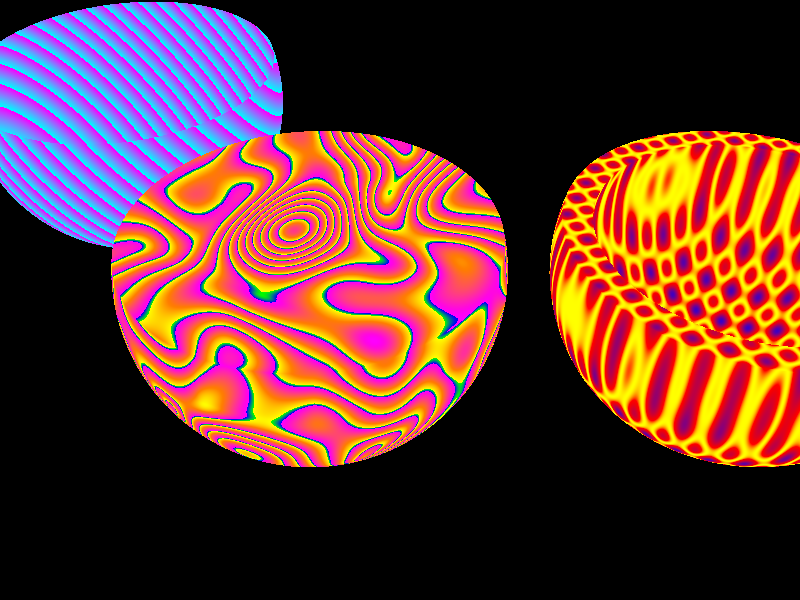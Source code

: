 // Persistence Of Vision raytracer version 3.1 sample file.
// Clipped_by example

global_settings { assumed_gamma 2.2 }

#include "colors.inc"           // Standard colors library
#include "textures.inc"         // LOTS of neat textures.  Lots of NEW textures.

camera {
   location <2.0, 4, -4>
   direction <0.0, 0.0, 1.5>
   up  <0.0, 1.0, 0.0>
   right <4/3, 0.0, 0.0>
   look_at <0, 0, 0>
}


// Light source
#declare Grayscale = 0.25;
#declare AmbientLight = color red Grayscale green Grayscale blue Grayscale;

light_source { <-20, 30, -100> color White }

light_source { <50, 50 ,15> color AmbientLight }


// A hollow sphere using a clipping plane.  This sphere has no "thickness"
// to its walls,  no matter what the scaling.
sphere { <0, 0, 0>, 1
   clipped_by { plane { <0, 1, 0>, 0.25 } }

   finish {
      Phong_Glossy
      ambient 0.2
   }

   pigment {
      gradient <1, 1, 1>
      // Notice the -1 to +1 color range.  This is just to demonstrate
      // that this is a valid form for a color map.  It's not really
      // neccessary in this case to do it this way, but thought I'd
      // use it for instructional value.
      color_map {
         [-1.0 0.0 color Yellow color Cyan ]
         [ 0.0 1.0 color Cyan color Magenta]
      }
      scale <0.1, 0.1, 0.1>
   }

   translate <-2, 1, 0>
}

// Hollow sphere done with intersection.
intersection {
   sphere { <0, 0, 0>, 1 }                // outer wall
   sphere { <0, 0, 0>, 0.85 inverse }     // inner wall
   plane { <0, 1, 0>, 0.25 }              // top surface

   finish {
      Phong_Glossy
      ambient 0.2
   }
   pigment {
      leopard
      color_map {
         [0.0   0.10 color Yellow color Red ]
         [0.10  0.98 color Red color Blue ]
         [0.98  1.00 color Magenta color Yellow  ]
      }
      //        scale <0.05, 1.0, 0.05>
      scale <0.025, 1.0, 0.025>
   }

   translate <2, 1, 0>
}

// Flat-topped sphere/plane intersection
intersection {
   sphere { <0, 0, 0>, 1 }               // outer wall
   plane { <0, 1, 0>, 0.25 }             // top surface

   finish {
      Phong_Glossy
      ambient 0.2
   }
   pigment {
      onion
      turbulence 10                      // try with 0 turb, too!
      octaves 2
      color_map {
         [0.0   0.30 color Yellow color Orange ]
         [0.30  0.90 color Orange color Magenta ]
         [0.90  1.00 color Blue color Green    ]
      }
   }

   translate <0, 1, -1>
}
